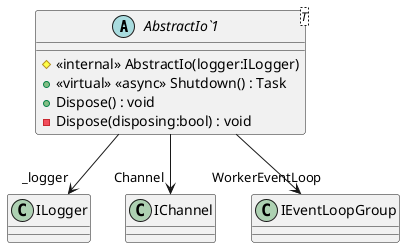 @startuml
abstract class "AbstractIo`1"<T> {
    # <<internal>> AbstractIo(logger:ILogger)
    + <<virtual>> <<async>> Shutdown() : Task
    + Dispose() : void
    - Dispose(disposing:bool) : void
}
"AbstractIo`1" --> "_logger" ILogger
"AbstractIo`1" --> "Channel" IChannel
"AbstractIo`1" --> "WorkerEventLoop" IEventLoopGroup
@enduml
